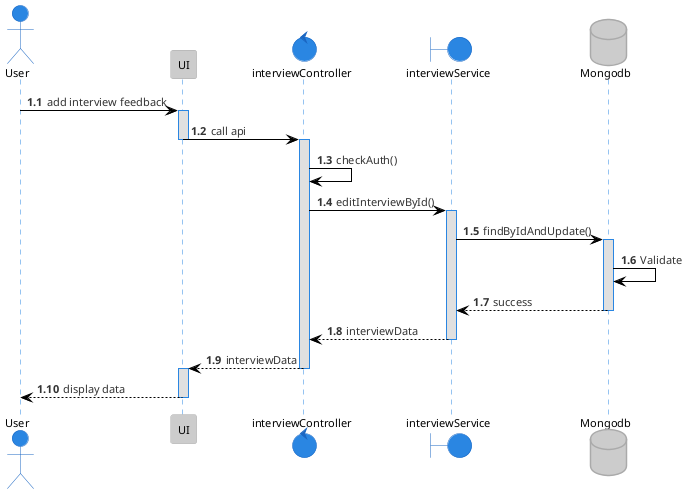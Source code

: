 @startuml edit Interview feedback
!theme reddress-lightblue

autonumber 1.1
actor User
participant UI
control  interviewController
boundary interviewService
database Mongodb


User -> UI: add interview feedback
activate UI
UI -> interviewController: call api
deactivate UI
activate interviewController
interviewController -> interviewController: checkAuth()
interviewController -> interviewService: editInterviewById()
activate interviewService
interviewService -> Mongodb: findByIdAndUpdate()
activate Mongodb
Mongodb -> Mongodb: Validate
Mongodb --> interviewService: success
deactivate Mongodb
interviewService --> interviewController: interviewData
deactivate interviewService
interviewController --> UI: interviewData
deactivate interviewController
activate UI
UI --> User: display data
deactivate UI

@enduml
